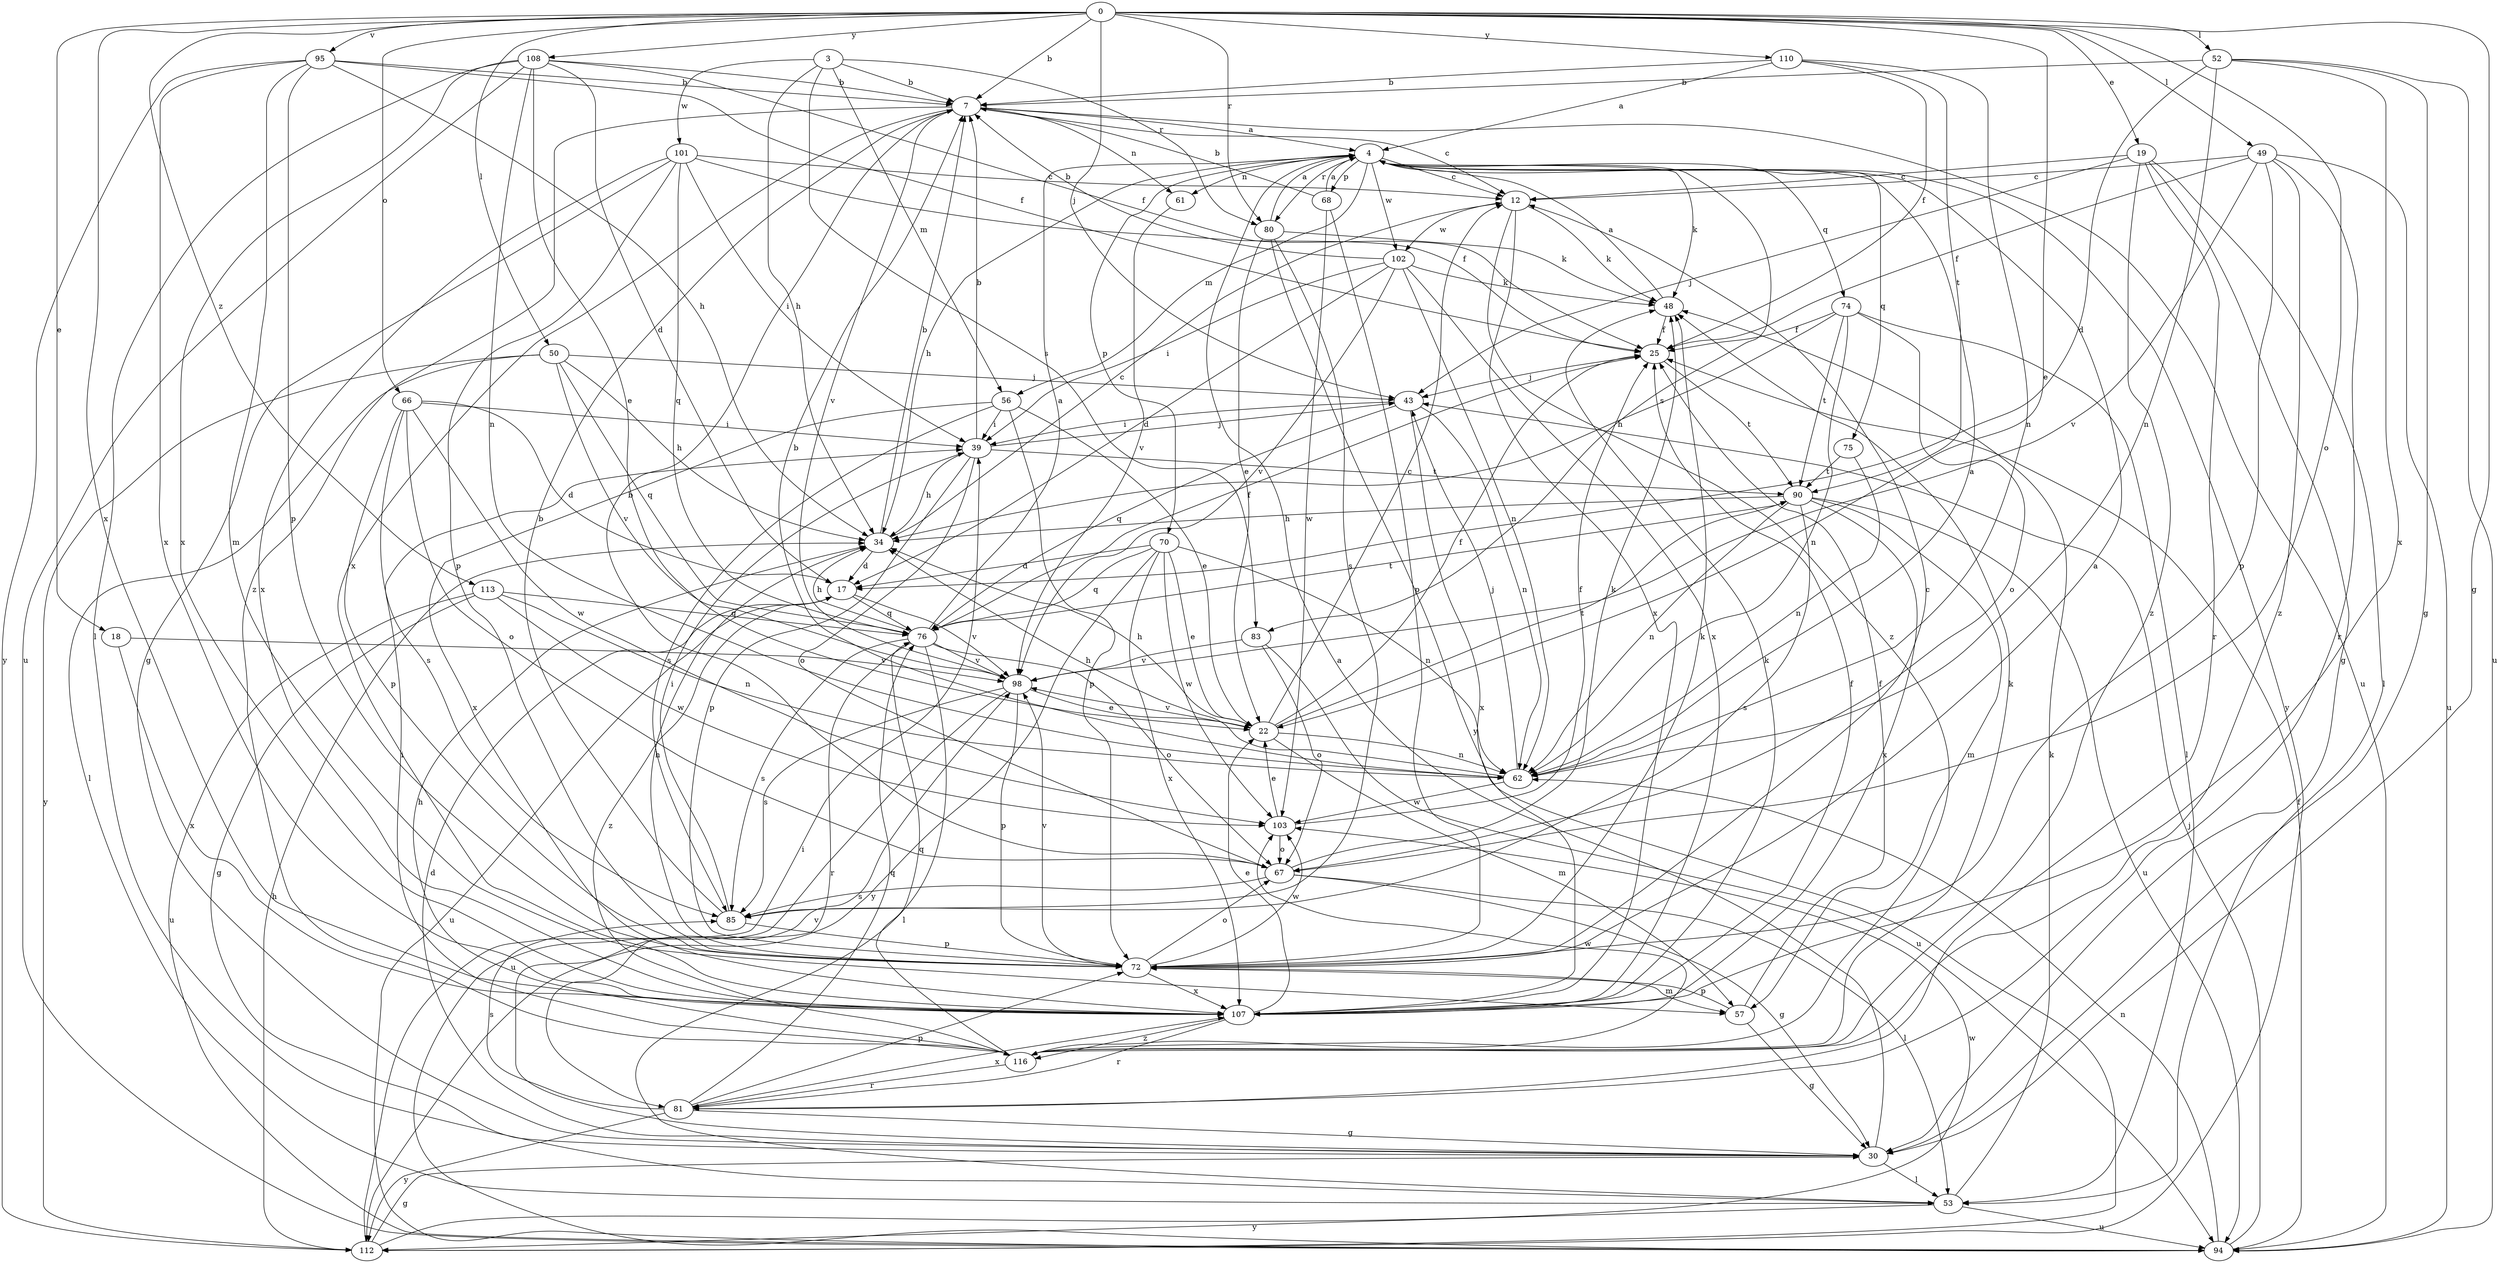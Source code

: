 strict digraph  {
0;
3;
4;
7;
12;
17;
18;
19;
22;
25;
30;
34;
39;
43;
48;
49;
50;
52;
53;
56;
57;
61;
62;
66;
67;
68;
70;
72;
74;
75;
76;
80;
81;
83;
85;
90;
94;
95;
98;
101;
102;
103;
107;
108;
110;
112;
113;
116;
0 -> 7  [label=b];
0 -> 18  [label=e];
0 -> 19  [label=e];
0 -> 22  [label=e];
0 -> 30  [label=g];
0 -> 43  [label=j];
0 -> 49  [label=l];
0 -> 50  [label=l];
0 -> 52  [label=l];
0 -> 66  [label=o];
0 -> 67  [label=o];
0 -> 80  [label=r];
0 -> 95  [label=v];
0 -> 107  [label=x];
0 -> 108  [label=y];
0 -> 110  [label=y];
0 -> 113  [label=z];
3 -> 7  [label=b];
3 -> 34  [label=h];
3 -> 56  [label=m];
3 -> 80  [label=r];
3 -> 83  [label=s];
3 -> 101  [label=w];
4 -> 12  [label=c];
4 -> 34  [label=h];
4 -> 48  [label=k];
4 -> 56  [label=m];
4 -> 61  [label=n];
4 -> 68  [label=p];
4 -> 70  [label=p];
4 -> 74  [label=q];
4 -> 75  [label=q];
4 -> 80  [label=r];
4 -> 83  [label=s];
4 -> 102  [label=w];
4 -> 112  [label=y];
7 -> 4  [label=a];
7 -> 12  [label=c];
7 -> 61  [label=n];
7 -> 94  [label=u];
7 -> 98  [label=v];
7 -> 107  [label=x];
7 -> 116  [label=z];
12 -> 48  [label=k];
12 -> 102  [label=w];
12 -> 107  [label=x];
12 -> 116  [label=z];
17 -> 76  [label=q];
17 -> 94  [label=u];
17 -> 98  [label=v];
17 -> 116  [label=z];
18 -> 98  [label=v];
18 -> 107  [label=x];
19 -> 12  [label=c];
19 -> 30  [label=g];
19 -> 43  [label=j];
19 -> 53  [label=l];
19 -> 81  [label=r];
19 -> 116  [label=z];
22 -> 12  [label=c];
22 -> 25  [label=f];
22 -> 34  [label=h];
22 -> 57  [label=m];
22 -> 62  [label=n];
22 -> 90  [label=t];
22 -> 98  [label=v];
25 -> 43  [label=j];
25 -> 90  [label=t];
30 -> 4  [label=a];
30 -> 17  [label=d];
30 -> 53  [label=l];
30 -> 98  [label=v];
34 -> 7  [label=b];
34 -> 12  [label=c];
34 -> 17  [label=d];
39 -> 7  [label=b];
39 -> 34  [label=h];
39 -> 43  [label=j];
39 -> 67  [label=o];
39 -> 72  [label=p];
39 -> 90  [label=t];
43 -> 39  [label=i];
43 -> 62  [label=n];
43 -> 76  [label=q];
43 -> 107  [label=x];
48 -> 4  [label=a];
48 -> 25  [label=f];
49 -> 12  [label=c];
49 -> 25  [label=f];
49 -> 72  [label=p];
49 -> 81  [label=r];
49 -> 94  [label=u];
49 -> 98  [label=v];
49 -> 116  [label=z];
50 -> 34  [label=h];
50 -> 43  [label=j];
50 -> 53  [label=l];
50 -> 76  [label=q];
50 -> 98  [label=v];
50 -> 112  [label=y];
52 -> 7  [label=b];
52 -> 17  [label=d];
52 -> 30  [label=g];
52 -> 62  [label=n];
52 -> 94  [label=u];
52 -> 107  [label=x];
53 -> 48  [label=k];
53 -> 94  [label=u];
53 -> 112  [label=y];
56 -> 22  [label=e];
56 -> 39  [label=i];
56 -> 72  [label=p];
56 -> 85  [label=s];
56 -> 107  [label=x];
57 -> 25  [label=f];
57 -> 30  [label=g];
57 -> 72  [label=p];
61 -> 98  [label=v];
62 -> 4  [label=a];
62 -> 7  [label=b];
62 -> 34  [label=h];
62 -> 43  [label=j];
62 -> 103  [label=w];
66 -> 17  [label=d];
66 -> 39  [label=i];
66 -> 67  [label=o];
66 -> 72  [label=p];
66 -> 85  [label=s];
66 -> 103  [label=w];
67 -> 7  [label=b];
67 -> 30  [label=g];
67 -> 48  [label=k];
67 -> 53  [label=l];
67 -> 85  [label=s];
68 -> 4  [label=a];
68 -> 7  [label=b];
68 -> 72  [label=p];
68 -> 103  [label=w];
70 -> 17  [label=d];
70 -> 22  [label=e];
70 -> 62  [label=n];
70 -> 76  [label=q];
70 -> 103  [label=w];
70 -> 107  [label=x];
70 -> 112  [label=y];
72 -> 4  [label=a];
72 -> 12  [label=c];
72 -> 34  [label=h];
72 -> 48  [label=k];
72 -> 57  [label=m];
72 -> 67  [label=o];
72 -> 98  [label=v];
72 -> 103  [label=w];
72 -> 107  [label=x];
74 -> 25  [label=f];
74 -> 34  [label=h];
74 -> 53  [label=l];
74 -> 62  [label=n];
74 -> 67  [label=o];
74 -> 90  [label=t];
75 -> 62  [label=n];
75 -> 90  [label=t];
76 -> 4  [label=a];
76 -> 25  [label=f];
76 -> 34  [label=h];
76 -> 53  [label=l];
76 -> 67  [label=o];
76 -> 81  [label=r];
76 -> 85  [label=s];
76 -> 90  [label=t];
76 -> 98  [label=v];
80 -> 4  [label=a];
80 -> 22  [label=e];
80 -> 48  [label=k];
80 -> 85  [label=s];
80 -> 112  [label=y];
81 -> 30  [label=g];
81 -> 72  [label=p];
81 -> 76  [label=q];
81 -> 85  [label=s];
81 -> 107  [label=x];
81 -> 112  [label=y];
83 -> 67  [label=o];
83 -> 94  [label=u];
83 -> 98  [label=v];
85 -> 7  [label=b];
85 -> 39  [label=i];
85 -> 72  [label=p];
90 -> 34  [label=h];
90 -> 57  [label=m];
90 -> 62  [label=n];
90 -> 85  [label=s];
90 -> 94  [label=u];
90 -> 107  [label=x];
94 -> 25  [label=f];
94 -> 43  [label=j];
94 -> 62  [label=n];
95 -> 7  [label=b];
95 -> 25  [label=f];
95 -> 34  [label=h];
95 -> 57  [label=m];
95 -> 72  [label=p];
95 -> 107  [label=x];
95 -> 112  [label=y];
98 -> 22  [label=e];
98 -> 72  [label=p];
98 -> 85  [label=s];
98 -> 94  [label=u];
101 -> 12  [label=c];
101 -> 25  [label=f];
101 -> 30  [label=g];
101 -> 39  [label=i];
101 -> 72  [label=p];
101 -> 76  [label=q];
101 -> 107  [label=x];
102 -> 7  [label=b];
102 -> 17  [label=d];
102 -> 39  [label=i];
102 -> 48  [label=k];
102 -> 62  [label=n];
102 -> 98  [label=v];
102 -> 107  [label=x];
103 -> 22  [label=e];
103 -> 25  [label=f];
103 -> 67  [label=o];
107 -> 22  [label=e];
107 -> 25  [label=f];
107 -> 48  [label=k];
107 -> 81  [label=r];
107 -> 116  [label=z];
108 -> 7  [label=b];
108 -> 17  [label=d];
108 -> 22  [label=e];
108 -> 25  [label=f];
108 -> 53  [label=l];
108 -> 62  [label=n];
108 -> 94  [label=u];
108 -> 107  [label=x];
110 -> 4  [label=a];
110 -> 7  [label=b];
110 -> 25  [label=f];
110 -> 62  [label=n];
110 -> 90  [label=t];
112 -> 30  [label=g];
112 -> 34  [label=h];
112 -> 39  [label=i];
112 -> 103  [label=w];
113 -> 30  [label=g];
113 -> 62  [label=n];
113 -> 76  [label=q];
113 -> 94  [label=u];
113 -> 103  [label=w];
116 -> 34  [label=h];
116 -> 39  [label=i];
116 -> 48  [label=k];
116 -> 76  [label=q];
116 -> 81  [label=r];
116 -> 103  [label=w];
}
